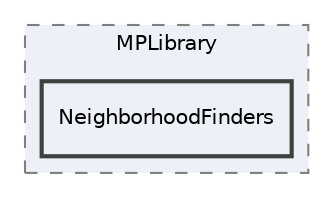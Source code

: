 digraph "NeighborhoodFinders"
{
 // LATEX_PDF_SIZE
  edge [fontname="Helvetica",fontsize="10",labelfontname="Helvetica",labelfontsize="10"];
  node [fontname="Helvetica",fontsize="10",shape=record];
  compound=true
  subgraph clusterdir_50e98ad18d6c888758d06d5024106928 {
    graph [ bgcolor="#edf0f7", pencolor="grey50", style="filled,dashed,", label="MPLibrary", fontname="Helvetica", fontsize="10", URL="dir_50e98ad18d6c888758d06d5024106928.html"]
  dir_5359b8b5a5147ce779c3823150567a36 [shape=box, label="NeighborhoodFinders", style="filled,bold,", fillcolor="#edf0f7", color="grey25", URL="dir_5359b8b5a5147ce779c3823150567a36.html"];
  }
}
